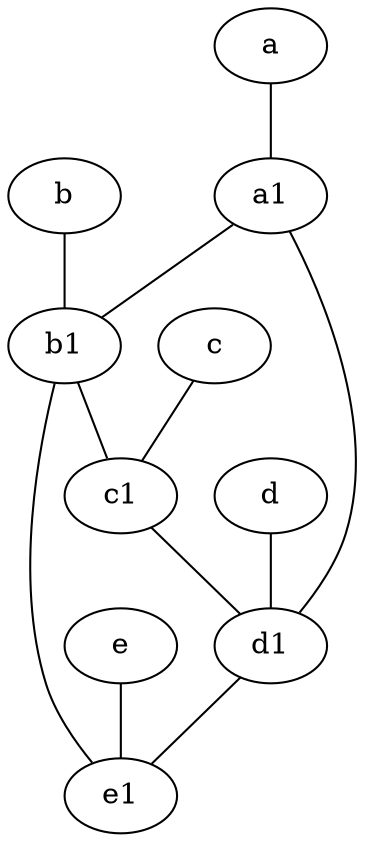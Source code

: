 graph {
	node [labelfontsize=50]
	a1 [labelfontsize=50 pos="8,3!"]
	b [labelfontsize=50 pos="10,4!"]
	b1 [labelfontsize=50 pos="9,4!"]
	c1 [labelfontsize=50 pos="4.5,3!"]
	a [labelfontsize=50 pos="8,2!"]
	e [labelfontsize=50 pos="7,9!"]
	e1 [labelfontsize=50 pos="7,7!"]
	d1 [labelfontsize=50 pos="3,5!"]
	c [labelfontsize=50 pos="4.5,2!"]
	d [labelfontsize=50 pos="2,5!"]
	c -- c1
	b1 -- c1
	a1 -- b1
	b1 -- e1
	a -- a1
	b -- b1
	a1 -- d1
	c1 -- d1
	d1 -- e1
	d -- d1
	e -- e1
}
